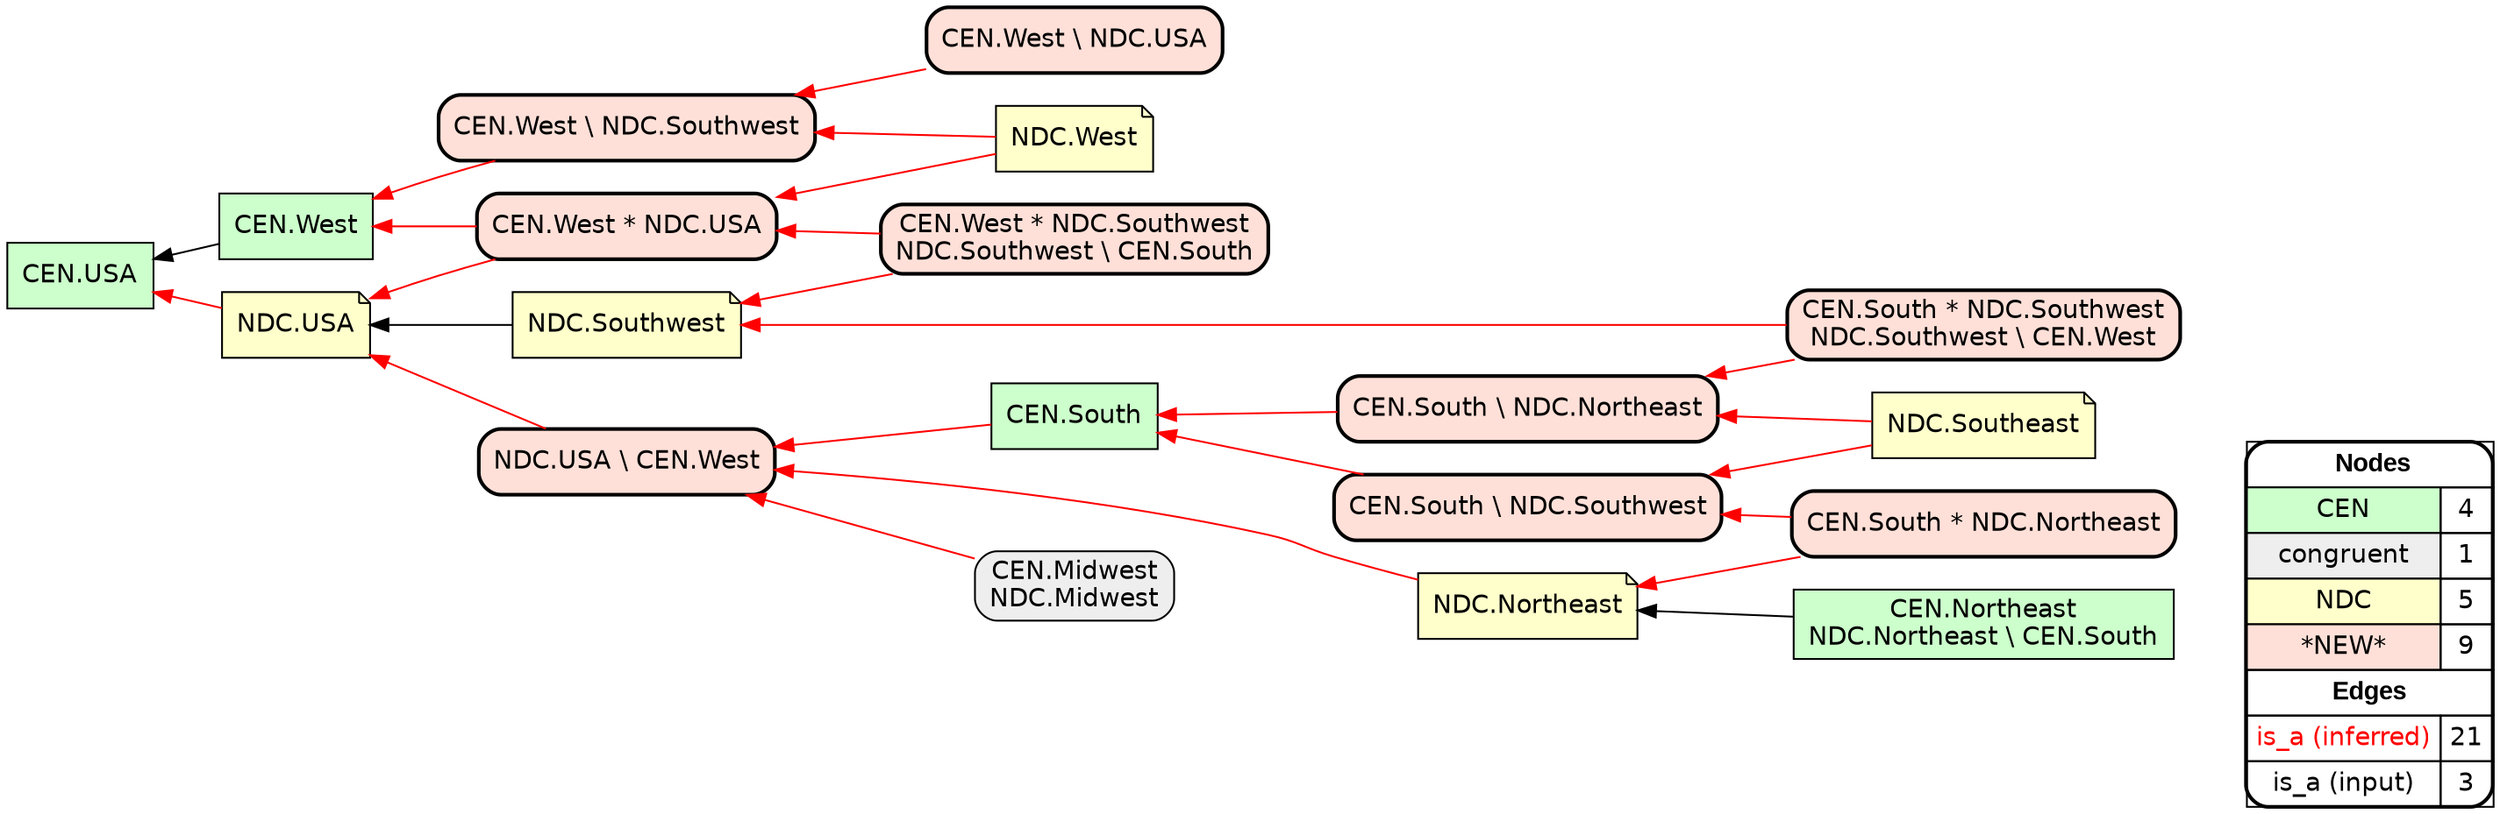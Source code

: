digraph{
rankdir=RL
node[shape=box style=filled fillcolor="#CCFFCC" fontname="helvetica"] 
"CEN.South"
"CEN.USA"
"CEN.West"
"CEN.Northeast\nNDC.Northeast \\ CEN.South"
node[shape=box style="filled,rounded" fillcolor="#EEEEEE" fontname="helvetica"] 
"CEN.Midwest\nNDC.Midwest"
node[shape=note style=filled fillcolor="#FFFFCC" fontname="helvetica"] 
"NDC.Southwest"
"NDC.West"
"NDC.Northeast"
"NDC.USA"
"NDC.Southeast"
node[shape=box style="filled,rounded,bold" fillcolor="#FFE0D8" fontname="helvetica"] 
"CEN.West * NDC.Southwest\nNDC.Southwest \\ CEN.South"
"CEN.West * NDC.USA"
"CEN.South \\ NDC.Southwest"
"CEN.South \\ NDC.Northeast"
"NDC.USA \\ CEN.West"
"CEN.West \\ NDC.Southwest"
"CEN.South * NDC.Southwest\nNDC.Southwest \\ CEN.West"
"CEN.South * NDC.Northeast"
"CEN.West \\ NDC.USA"
edge[arrowhead=normal style=dotted color="#000000" constraint=true penwidth=1]
edge[arrowhead=normal style=solid color="#FF0000" constraint=true penwidth=1]
"CEN.South * NDC.Southwest\nNDC.Southwest \\ CEN.West" -> "CEN.South \\ NDC.Northeast"
"CEN.West \\ NDC.USA" -> "CEN.West \\ NDC.Southwest"
"CEN.West \\ NDC.Southwest" -> "CEN.West"
"CEN.West * NDC.USA" -> "NDC.USA"
"NDC.Southeast" -> "CEN.South \\ NDC.Southwest"
"NDC.West" -> "CEN.West \\ NDC.Southwest"
"NDC.USA" -> "CEN.USA"
"CEN.South" -> "NDC.USA \\ CEN.West"
"CEN.South \\ NDC.Southwest" -> "CEN.South"
"NDC.USA \\ CEN.West" -> "NDC.USA"
"CEN.West * NDC.USA" -> "CEN.West"
"CEN.South * NDC.Southwest\nNDC.Southwest \\ CEN.West" -> "NDC.Southwest"
"NDC.Northeast" -> "NDC.USA \\ CEN.West"
"CEN.West * NDC.Southwest\nNDC.Southwest \\ CEN.South" -> "NDC.Southwest"
"CEN.South * NDC.Northeast" -> "CEN.South \\ NDC.Southwest"
"NDC.West" -> "CEN.West * NDC.USA"
"CEN.South * NDC.Northeast" -> "NDC.Northeast"
"CEN.West * NDC.Southwest\nNDC.Southwest \\ CEN.South" -> "CEN.West * NDC.USA"
"CEN.South \\ NDC.Northeast" -> "CEN.South"
"CEN.Midwest\nNDC.Midwest" -> "NDC.USA \\ CEN.West"
"NDC.Southeast" -> "CEN.South \\ NDC.Northeast"
edge[arrowhead=normal style=solid color="#000000" constraint=true penwidth=1]
"CEN.Northeast\nNDC.Northeast \\ CEN.South" -> "NDC.Northeast"
"NDC.Southwest" -> "NDC.USA"
"CEN.West" -> "CEN.USA"
node[shape=box] 
{rank=source Legend [fillcolor= white margin=0 label=< 
 <TABLE BORDER="0" CELLBORDER="1" CELLSPACING="0" CELLPADDING="4"> 
<TR> <TD COLSPAN="2"><font face="Arial Black"> Nodes</font></TD> </TR> 
<TR> 
 <TD bgcolor="#CCFFCC" fontname="helvetica">CEN</TD> 
 <TD>4</TD> 
 </TR> 
<TR> 
 <TD bgcolor="#EEEEEE" fontname="helvetica">congruent</TD> 
 <TD>1</TD> 
 </TR> 
<TR> 
 <TD bgcolor="#FFFFCC" fontname="helvetica">NDC</TD> 
 <TD>5</TD> 
 </TR> 
<TR> 
 <TD bgcolor="#FFE0D8" fontname="helvetica">*NEW*</TD> 
 <TD>9</TD> 
 </TR> 
<TR> <TD COLSPAN="2"><font face = "Arial Black"> Edges </font></TD> </TR> 
<TR> 
 <TD><font color ="#FF0000">is_a (inferred)</font></TD><TD>21</TD>
</TR>
<TR> 
 <TD><font color ="#000000">is_a (input)</font></TD><TD>3</TD>
</TR>
</TABLE> 
 >] } 
}